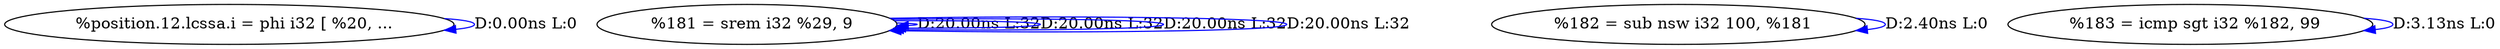 digraph {
Node0x2865960[label="  %position.12.lcssa.i = phi i32 [ %20, ..."];
Node0x2865960 -> Node0x2865960[label="D:0.00ns L:0",color=blue];
Node0x2865a40[label="  %181 = srem i32 %29, 9"];
Node0x2865a40 -> Node0x2865a40[label="D:20.00ns L:32",color=blue];
Node0x2865a40 -> Node0x2865a40[label="D:20.00ns L:32",color=blue];
Node0x2865a40 -> Node0x2865a40[label="D:20.00ns L:32",color=blue];
Node0x2865a40 -> Node0x2865a40[label="D:20.00ns L:32",color=blue];
Node0x2865b20[label="  %182 = sub nsw i32 100, %181"];
Node0x2865b20 -> Node0x2865b20[label="D:2.40ns L:0",color=blue];
Node0x2865c00[label="  %183 = icmp sgt i32 %182, 99"];
Node0x2865c00 -> Node0x2865c00[label="D:3.13ns L:0",color=blue];
}
